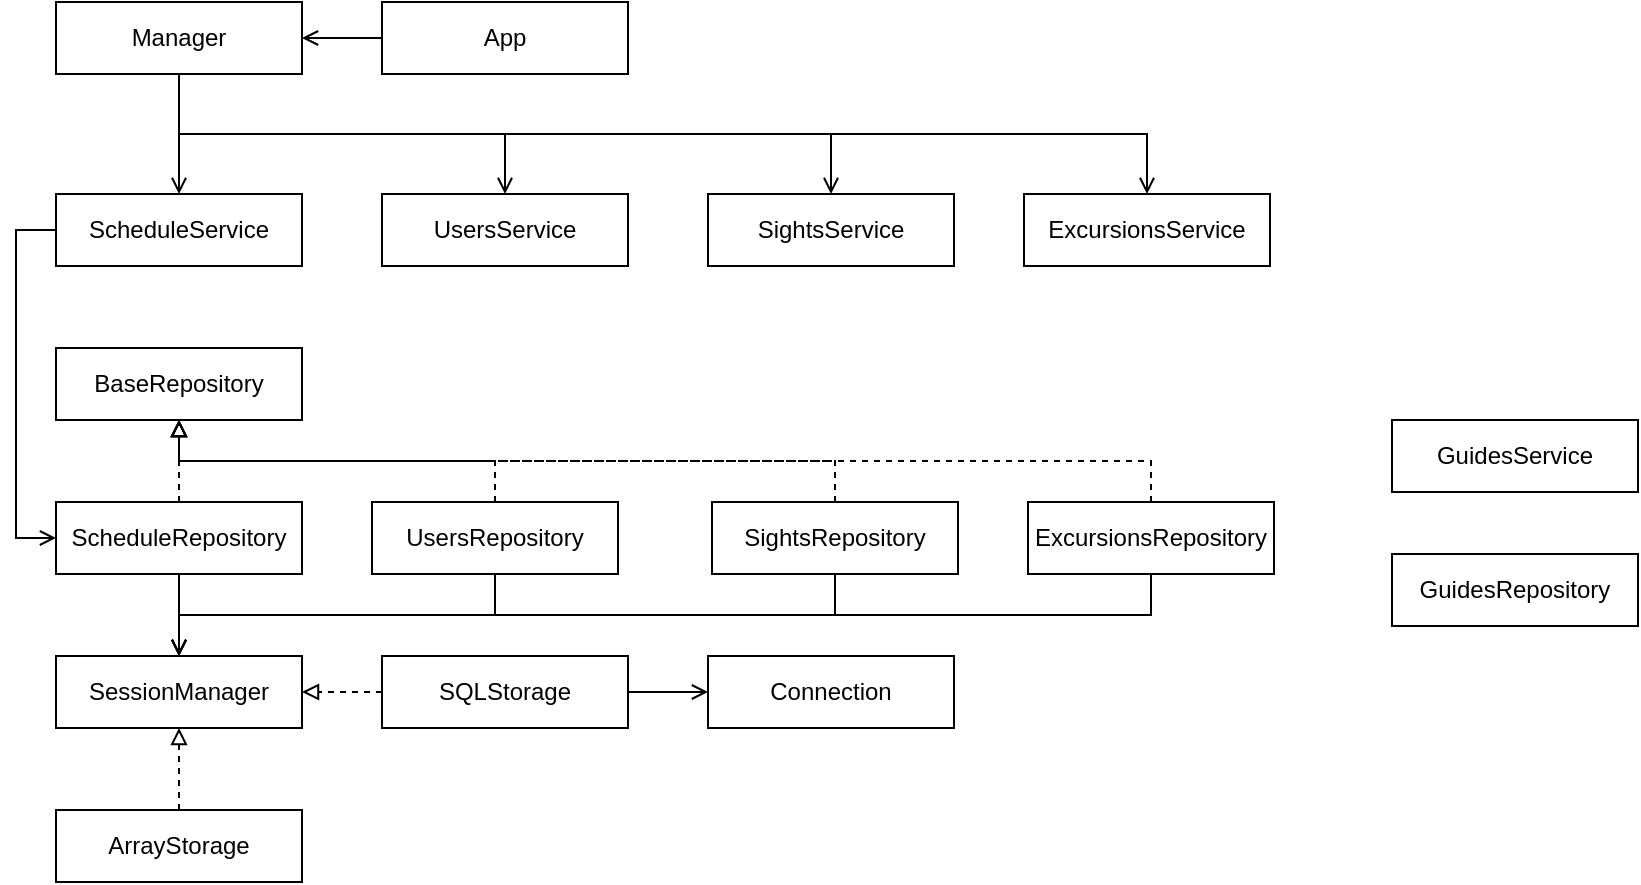 <mxfile version="14.7.6" type="device"><diagram id="S1s6cuwGjkb6lgZp-rMo" name="Страница 1"><mxGraphModel dx="742" dy="438" grid="0" gridSize="10" guides="1" tooltips="1" connect="1" arrows="1" fold="1" page="1" pageScale="1" pageWidth="827" pageHeight="1169" math="0" shadow="0"><root><mxCell id="0"/><mxCell id="1" parent="0"/><mxCell id="uLlRJBx8eqJvtfJnsP-u-9" style="edgeStyle=orthogonalEdgeStyle;rounded=0;orthogonalLoop=1;jettySize=auto;html=1;exitX=0.5;exitY=1;exitDx=0;exitDy=0;endArrow=open;endFill=0;" edge="1" parent="1" source="eBDWdU8hyIg72MBJZA8W-1" target="eBDWdU8hyIg72MBJZA8W-7"><mxGeometry relative="1" as="geometry"/></mxCell><mxCell id="uLlRJBx8eqJvtfJnsP-u-10" style="edgeStyle=orthogonalEdgeStyle;rounded=0;orthogonalLoop=1;jettySize=auto;html=1;exitX=0.5;exitY=1;exitDx=0;exitDy=0;endArrow=open;endFill=0;" edge="1" parent="1" source="eBDWdU8hyIg72MBJZA8W-1" target="eBDWdU8hyIg72MBJZA8W-6"><mxGeometry relative="1" as="geometry"/></mxCell><mxCell id="uLlRJBx8eqJvtfJnsP-u-11" style="edgeStyle=orthogonalEdgeStyle;rounded=0;orthogonalLoop=1;jettySize=auto;html=1;exitX=0.5;exitY=1;exitDx=0;exitDy=0;endArrow=open;endFill=0;" edge="1" parent="1" source="eBDWdU8hyIg72MBJZA8W-1" target="eBDWdU8hyIg72MBJZA8W-4"><mxGeometry relative="1" as="geometry"/></mxCell><mxCell id="uLlRJBx8eqJvtfJnsP-u-12" style="edgeStyle=orthogonalEdgeStyle;rounded=0;orthogonalLoop=1;jettySize=auto;html=1;exitX=0.5;exitY=1;exitDx=0;exitDy=0;endArrow=open;endFill=0;" edge="1" parent="1" source="eBDWdU8hyIg72MBJZA8W-1" target="eBDWdU8hyIg72MBJZA8W-9"><mxGeometry relative="1" as="geometry"/></mxCell><mxCell id="eBDWdU8hyIg72MBJZA8W-1" value="Manager" style="rounded=0;whiteSpace=wrap;html=1;" parent="1" vertex="1"><mxGeometry x="99" y="80" width="123" height="36" as="geometry"/></mxCell><mxCell id="uLlRJBx8eqJvtfJnsP-u-8" style="edgeStyle=orthogonalEdgeStyle;rounded=0;orthogonalLoop=1;jettySize=auto;html=1;exitX=0;exitY=0.5;exitDx=0;exitDy=0;entryX=1;entryY=0.5;entryDx=0;entryDy=0;endArrow=open;endFill=0;" edge="1" parent="1" source="eBDWdU8hyIg72MBJZA8W-3" target="eBDWdU8hyIg72MBJZA8W-1"><mxGeometry relative="1" as="geometry"/></mxCell><mxCell id="eBDWdU8hyIg72MBJZA8W-3" value="App" style="rounded=0;whiteSpace=wrap;html=1;" parent="1" vertex="1"><mxGeometry x="262" y="80" width="123" height="36" as="geometry"/></mxCell><mxCell id="eBDWdU8hyIg72MBJZA8W-4" value="SightsService" style="rounded=0;whiteSpace=wrap;html=1;" parent="1" vertex="1"><mxGeometry x="425" y="176" width="123" height="36" as="geometry"/></mxCell><mxCell id="uLlRJBx8eqJvtfJnsP-u-17" style="edgeStyle=orthogonalEdgeStyle;rounded=0;orthogonalLoop=1;jettySize=auto;html=1;exitX=0.5;exitY=1;exitDx=0;exitDy=0;endArrow=open;endFill=0;" edge="1" parent="1" source="eBDWdU8hyIg72MBJZA8W-5" target="uLlRJBx8eqJvtfJnsP-u-1"><mxGeometry relative="1" as="geometry"/></mxCell><mxCell id="uLlRJBx8eqJvtfJnsP-u-24" style="edgeStyle=orthogonalEdgeStyle;rounded=0;orthogonalLoop=1;jettySize=auto;html=1;exitX=0.5;exitY=0;exitDx=0;exitDy=0;entryX=0.5;entryY=1;entryDx=0;entryDy=0;dashed=1;endArrow=block;endFill=0;" edge="1" parent="1" source="eBDWdU8hyIg72MBJZA8W-5" target="eBDWdU8hyIg72MBJZA8W-14"><mxGeometry relative="1" as="geometry"/></mxCell><mxCell id="eBDWdU8hyIg72MBJZA8W-5" value="SightsRepository" style="rounded=0;whiteSpace=wrap;html=1;" parent="1" vertex="1"><mxGeometry x="427" y="330" width="123" height="36" as="geometry"/></mxCell><mxCell id="eBDWdU8hyIg72MBJZA8W-6" value="UsersService" style="rounded=0;whiteSpace=wrap;html=1;" parent="1" vertex="1"><mxGeometry x="262" y="176" width="123" height="36" as="geometry"/></mxCell><mxCell id="uLlRJBx8eqJvtfJnsP-u-13" style="edgeStyle=orthogonalEdgeStyle;rounded=0;orthogonalLoop=1;jettySize=auto;html=1;exitX=0;exitY=0.5;exitDx=0;exitDy=0;entryX=0;entryY=0.5;entryDx=0;entryDy=0;endArrow=open;endFill=0;" edge="1" parent="1" source="eBDWdU8hyIg72MBJZA8W-7" target="eBDWdU8hyIg72MBJZA8W-13"><mxGeometry relative="1" as="geometry"/></mxCell><mxCell id="eBDWdU8hyIg72MBJZA8W-7" value="ScheduleService" style="rounded=0;whiteSpace=wrap;html=1;" parent="1" vertex="1"><mxGeometry x="99" y="176" width="123" height="36" as="geometry"/></mxCell><mxCell id="eBDWdU8hyIg72MBJZA8W-8" value="GuidesService" style="rounded=0;whiteSpace=wrap;html=1;" parent="1" vertex="1"><mxGeometry x="767" y="289" width="123" height="36" as="geometry"/></mxCell><mxCell id="eBDWdU8hyIg72MBJZA8W-9" value="ExcursionsService" style="rounded=0;whiteSpace=wrap;html=1;" parent="1" vertex="1"><mxGeometry x="583" y="176" width="123" height="36" as="geometry"/></mxCell><mxCell id="uLlRJBx8eqJvtfJnsP-u-18" style="edgeStyle=orthogonalEdgeStyle;rounded=0;orthogonalLoop=1;jettySize=auto;html=1;exitX=0.5;exitY=1;exitDx=0;exitDy=0;endArrow=open;endFill=0;" edge="1" parent="1" source="eBDWdU8hyIg72MBJZA8W-10" target="uLlRJBx8eqJvtfJnsP-u-1"><mxGeometry relative="1" as="geometry"/></mxCell><mxCell id="uLlRJBx8eqJvtfJnsP-u-25" style="edgeStyle=orthogonalEdgeStyle;rounded=0;orthogonalLoop=1;jettySize=auto;html=1;exitX=0.5;exitY=0;exitDx=0;exitDy=0;dashed=1;endArrow=block;endFill=0;" edge="1" parent="1" source="eBDWdU8hyIg72MBJZA8W-10" target="eBDWdU8hyIg72MBJZA8W-14"><mxGeometry relative="1" as="geometry"/></mxCell><mxCell id="eBDWdU8hyIg72MBJZA8W-10" value="ExcursionsRepository" style="rounded=0;whiteSpace=wrap;html=1;" parent="1" vertex="1"><mxGeometry x="585" y="330" width="123" height="36" as="geometry"/></mxCell><mxCell id="eBDWdU8hyIg72MBJZA8W-11" value="GuidesRepository" style="rounded=0;whiteSpace=wrap;html=1;" parent="1" vertex="1"><mxGeometry x="767" y="356" width="123" height="36" as="geometry"/></mxCell><mxCell id="uLlRJBx8eqJvtfJnsP-u-15" style="edgeStyle=orthogonalEdgeStyle;rounded=0;orthogonalLoop=1;jettySize=auto;html=1;exitX=0.5;exitY=1;exitDx=0;exitDy=0;entryX=0.5;entryY=0;entryDx=0;entryDy=0;endArrow=open;endFill=0;" edge="1" parent="1" source="eBDWdU8hyIg72MBJZA8W-12" target="uLlRJBx8eqJvtfJnsP-u-1"><mxGeometry relative="1" as="geometry"/></mxCell><mxCell id="uLlRJBx8eqJvtfJnsP-u-23" style="edgeStyle=orthogonalEdgeStyle;rounded=0;orthogonalLoop=1;jettySize=auto;html=1;exitX=0.5;exitY=0;exitDx=0;exitDy=0;dashed=1;endArrow=block;endFill=0;" edge="1" parent="1" source="eBDWdU8hyIg72MBJZA8W-12" target="eBDWdU8hyIg72MBJZA8W-14"><mxGeometry relative="1" as="geometry"/></mxCell><mxCell id="eBDWdU8hyIg72MBJZA8W-12" value="UsersRepository" style="rounded=0;whiteSpace=wrap;html=1;" parent="1" vertex="1"><mxGeometry x="257" y="330" width="123" height="36" as="geometry"/></mxCell><mxCell id="uLlRJBx8eqJvtfJnsP-u-14" style="edgeStyle=orthogonalEdgeStyle;rounded=0;orthogonalLoop=1;jettySize=auto;html=1;exitX=0.5;exitY=1;exitDx=0;exitDy=0;entryX=0.5;entryY=0;entryDx=0;entryDy=0;endArrow=open;endFill=0;" edge="1" parent="1" source="eBDWdU8hyIg72MBJZA8W-13" target="uLlRJBx8eqJvtfJnsP-u-1"><mxGeometry relative="1" as="geometry"/></mxCell><mxCell id="uLlRJBx8eqJvtfJnsP-u-22" style="edgeStyle=orthogonalEdgeStyle;rounded=0;orthogonalLoop=1;jettySize=auto;html=1;exitX=0.5;exitY=0;exitDx=0;exitDy=0;entryX=0.5;entryY=1;entryDx=0;entryDy=0;dashed=1;endArrow=block;endFill=0;" edge="1" parent="1" source="eBDWdU8hyIg72MBJZA8W-13" target="eBDWdU8hyIg72MBJZA8W-14"><mxGeometry relative="1" as="geometry"/></mxCell><mxCell id="eBDWdU8hyIg72MBJZA8W-13" value="ScheduleRepository" style="rounded=0;whiteSpace=wrap;html=1;" parent="1" vertex="1"><mxGeometry x="99" y="330" width="123" height="36" as="geometry"/></mxCell><mxCell id="eBDWdU8hyIg72MBJZA8W-14" value="BaseRepository" style="rounded=0;whiteSpace=wrap;html=1;" parent="1" vertex="1"><mxGeometry x="99" y="253" width="123" height="36" as="geometry"/></mxCell><mxCell id="uLlRJBx8eqJvtfJnsP-u-1" value="SessionManager" style="rounded=0;whiteSpace=wrap;html=1;" vertex="1" parent="1"><mxGeometry x="99" y="407" width="123" height="36" as="geometry"/></mxCell><mxCell id="uLlRJBx8eqJvtfJnsP-u-19" style="edgeStyle=orthogonalEdgeStyle;rounded=0;orthogonalLoop=1;jettySize=auto;html=1;exitX=1;exitY=0.5;exitDx=0;exitDy=0;entryX=0;entryY=0.5;entryDx=0;entryDy=0;endArrow=open;endFill=0;" edge="1" parent="1" source="uLlRJBx8eqJvtfJnsP-u-4" target="uLlRJBx8eqJvtfJnsP-u-5"><mxGeometry relative="1" as="geometry"/></mxCell><mxCell id="uLlRJBx8eqJvtfJnsP-u-20" style="edgeStyle=orthogonalEdgeStyle;rounded=0;orthogonalLoop=1;jettySize=auto;html=1;exitX=0;exitY=0.5;exitDx=0;exitDy=0;endArrow=block;endFill=0;dashed=1;" edge="1" parent="1" source="uLlRJBx8eqJvtfJnsP-u-4" target="uLlRJBx8eqJvtfJnsP-u-1"><mxGeometry relative="1" as="geometry"/></mxCell><mxCell id="uLlRJBx8eqJvtfJnsP-u-4" value="SQLStorage" style="rounded=0;whiteSpace=wrap;html=1;" vertex="1" parent="1"><mxGeometry x="262" y="407" width="123" height="36" as="geometry"/></mxCell><mxCell id="uLlRJBx8eqJvtfJnsP-u-5" value="Connection" style="rounded=0;whiteSpace=wrap;html=1;" vertex="1" parent="1"><mxGeometry x="425" y="407" width="123" height="36" as="geometry"/></mxCell><mxCell id="uLlRJBx8eqJvtfJnsP-u-21" style="edgeStyle=orthogonalEdgeStyle;rounded=0;orthogonalLoop=1;jettySize=auto;html=1;exitX=0.5;exitY=0;exitDx=0;exitDy=0;dashed=1;endArrow=block;endFill=0;" edge="1" parent="1" source="uLlRJBx8eqJvtfJnsP-u-6" target="uLlRJBx8eqJvtfJnsP-u-1"><mxGeometry relative="1" as="geometry"/></mxCell><mxCell id="uLlRJBx8eqJvtfJnsP-u-6" value="ArrayStorage" style="rounded=0;whiteSpace=wrap;html=1;" vertex="1" parent="1"><mxGeometry x="99" y="484" width="123" height="36" as="geometry"/></mxCell></root></mxGraphModel></diagram></mxfile>